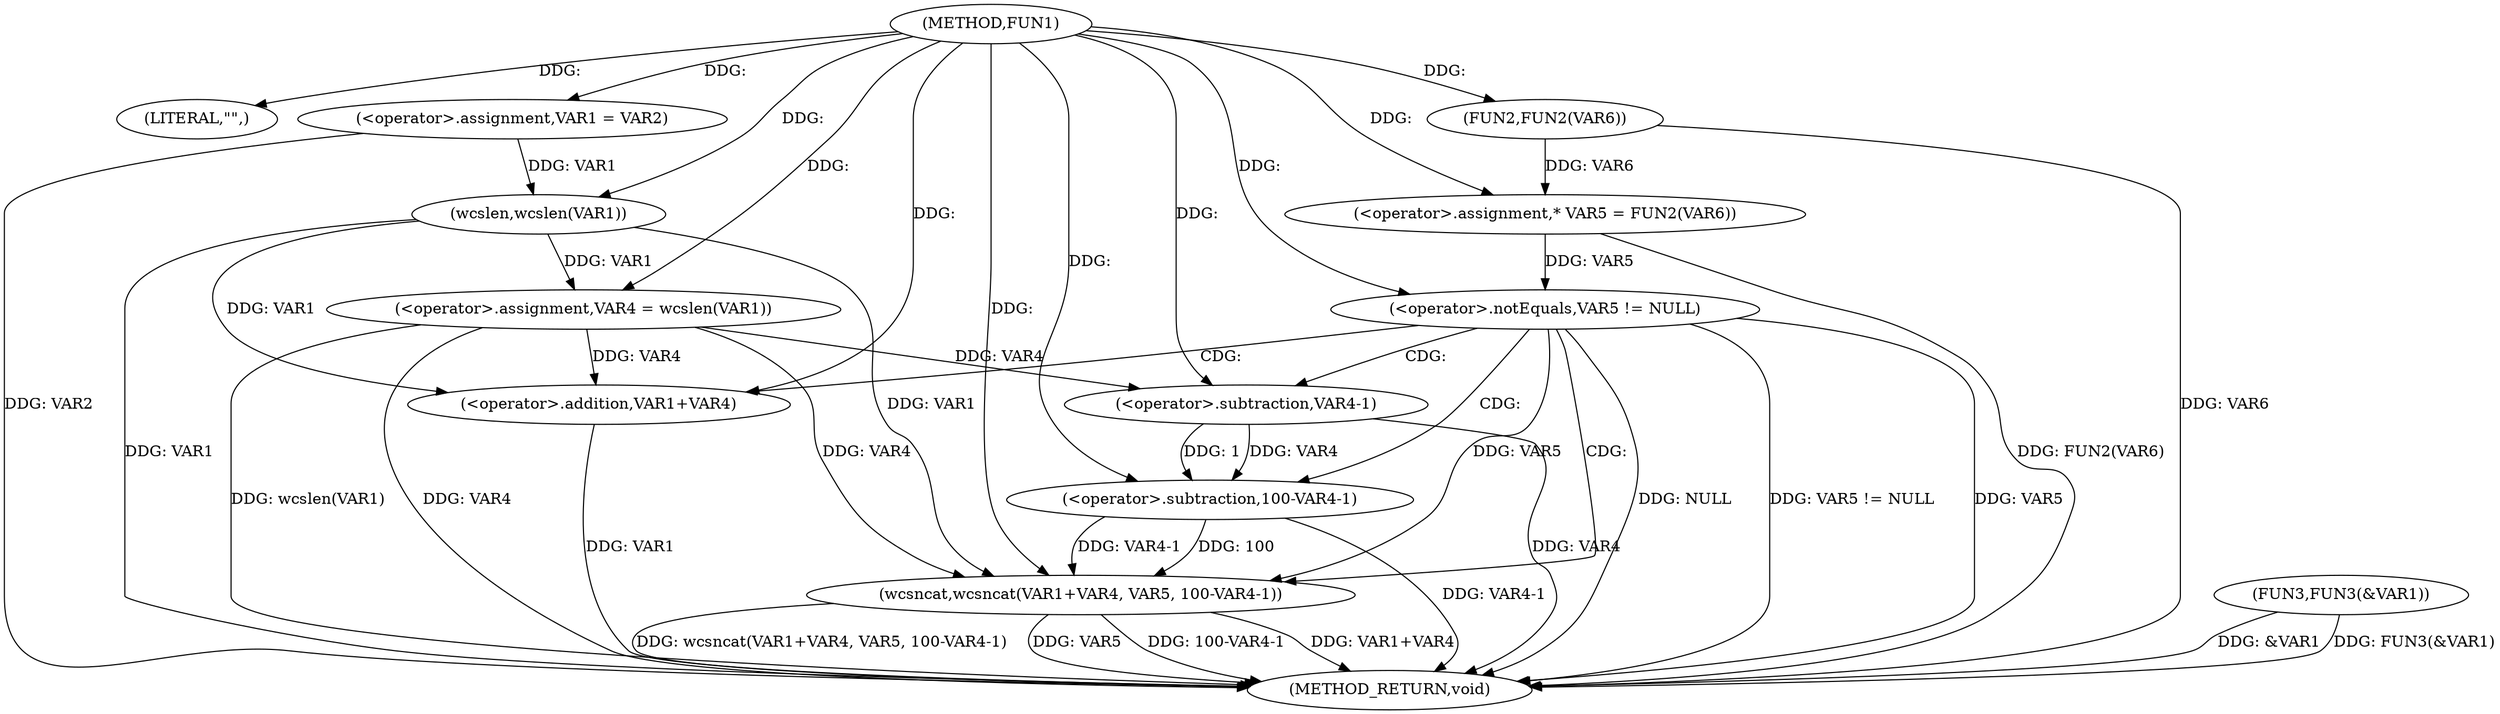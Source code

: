digraph FUN1 {  
"1000100" [label = "(METHOD,FUN1)" ]
"1000136" [label = "(METHOD_RETURN,void)" ]
"1000103" [label = "(LITERAL,\"\",)" ]
"1000104" [label = "(<operator>.assignment,VAR1 = VAR2)" ]
"1000109" [label = "(<operator>.assignment,VAR4 = wcslen(VAR1))" ]
"1000111" [label = "(wcslen,wcslen(VAR1))" ]
"1000114" [label = "(<operator>.assignment,* VAR5 = FUN2(VAR6))" ]
"1000116" [label = "(FUN2,FUN2(VAR6))" ]
"1000119" [label = "(<operator>.notEquals,VAR5 != NULL)" ]
"1000123" [label = "(wcsncat,wcsncat(VAR1+VAR4, VAR5, 100-VAR4-1))" ]
"1000124" [label = "(<operator>.addition,VAR1+VAR4)" ]
"1000128" [label = "(<operator>.subtraction,100-VAR4-1)" ]
"1000130" [label = "(<operator>.subtraction,VAR4-1)" ]
"1000133" [label = "(FUN3,FUN3(&VAR1))" ]
  "1000116" -> "1000136"  [ label = "DDG: VAR6"] 
  "1000128" -> "1000136"  [ label = "DDG: VAR4-1"] 
  "1000124" -> "1000136"  [ label = "DDG: VAR1"] 
  "1000123" -> "1000136"  [ label = "DDG: wcsncat(VAR1+VAR4, VAR5, 100-VAR4-1)"] 
  "1000133" -> "1000136"  [ label = "DDG: &VAR1"] 
  "1000119" -> "1000136"  [ label = "DDG: NULL"] 
  "1000123" -> "1000136"  [ label = "DDG: VAR5"] 
  "1000123" -> "1000136"  [ label = "DDG: 100-VAR4-1"] 
  "1000119" -> "1000136"  [ label = "DDG: VAR5 != NULL"] 
  "1000133" -> "1000136"  [ label = "DDG: FUN3(&VAR1)"] 
  "1000111" -> "1000136"  [ label = "DDG: VAR1"] 
  "1000109" -> "1000136"  [ label = "DDG: VAR4"] 
  "1000119" -> "1000136"  [ label = "DDG: VAR5"] 
  "1000109" -> "1000136"  [ label = "DDG: wcslen(VAR1)"] 
  "1000114" -> "1000136"  [ label = "DDG: FUN2(VAR6)"] 
  "1000104" -> "1000136"  [ label = "DDG: VAR2"] 
  "1000130" -> "1000136"  [ label = "DDG: VAR4"] 
  "1000123" -> "1000136"  [ label = "DDG: VAR1+VAR4"] 
  "1000100" -> "1000103"  [ label = "DDG: "] 
  "1000100" -> "1000104"  [ label = "DDG: "] 
  "1000111" -> "1000109"  [ label = "DDG: VAR1"] 
  "1000100" -> "1000109"  [ label = "DDG: "] 
  "1000104" -> "1000111"  [ label = "DDG: VAR1"] 
  "1000100" -> "1000111"  [ label = "DDG: "] 
  "1000116" -> "1000114"  [ label = "DDG: VAR6"] 
  "1000100" -> "1000114"  [ label = "DDG: "] 
  "1000100" -> "1000116"  [ label = "DDG: "] 
  "1000114" -> "1000119"  [ label = "DDG: VAR5"] 
  "1000100" -> "1000119"  [ label = "DDG: "] 
  "1000111" -> "1000123"  [ label = "DDG: VAR1"] 
  "1000100" -> "1000123"  [ label = "DDG: "] 
  "1000109" -> "1000123"  [ label = "DDG: VAR4"] 
  "1000111" -> "1000124"  [ label = "DDG: VAR1"] 
  "1000100" -> "1000124"  [ label = "DDG: "] 
  "1000109" -> "1000124"  [ label = "DDG: VAR4"] 
  "1000119" -> "1000123"  [ label = "DDG: VAR5"] 
  "1000128" -> "1000123"  [ label = "DDG: 100"] 
  "1000128" -> "1000123"  [ label = "DDG: VAR4-1"] 
  "1000100" -> "1000128"  [ label = "DDG: "] 
  "1000130" -> "1000128"  [ label = "DDG: VAR4"] 
  "1000130" -> "1000128"  [ label = "DDG: 1"] 
  "1000100" -> "1000130"  [ label = "DDG: "] 
  "1000109" -> "1000130"  [ label = "DDG: VAR4"] 
  "1000119" -> "1000128"  [ label = "CDG: "] 
  "1000119" -> "1000123"  [ label = "CDG: "] 
  "1000119" -> "1000124"  [ label = "CDG: "] 
  "1000119" -> "1000130"  [ label = "CDG: "] 
}
